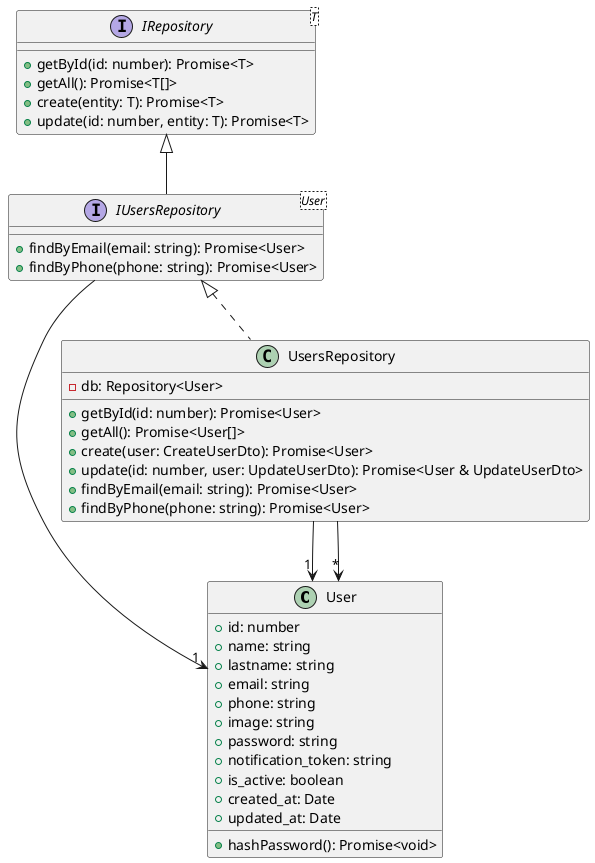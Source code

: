 @startuml
class User {
    +id: number
    +name: string
    +lastname: string
    +email: string
    +phone: string
    +image: string
    +password: string
    +notification_token: string
    +is_active: boolean
    +created_at: Date
    +updated_at: Date
    +hashPassword(): Promise<void>
}
interface IRepository<T> {
    +getById(id: number): Promise<T>
    +getAll(): Promise<T[]>
    +create(entity: T): Promise<T>
    +update(id: number, entity: T): Promise<T>
}
interface IUsersRepository<User> extends IRepository {
    +findByEmail(email: string): Promise<User>
    +findByPhone(phone: string): Promise<User>
}
class UsersRepository implements IUsersRepository {
    -db: Repository<User>
    +getById(id: number): Promise<User>
    +getAll(): Promise<User[]>
    +create(user: CreateUserDto): Promise<User>
    +update(id: number, user: UpdateUserDto): Promise<User & UpdateUserDto>
    +findByEmail(email: string): Promise<User>
    +findByPhone(phone: string): Promise<User>
}
IUsersRepository --> "1" User
UsersRepository --> "1" User
UsersRepository --> "*" User
@enduml